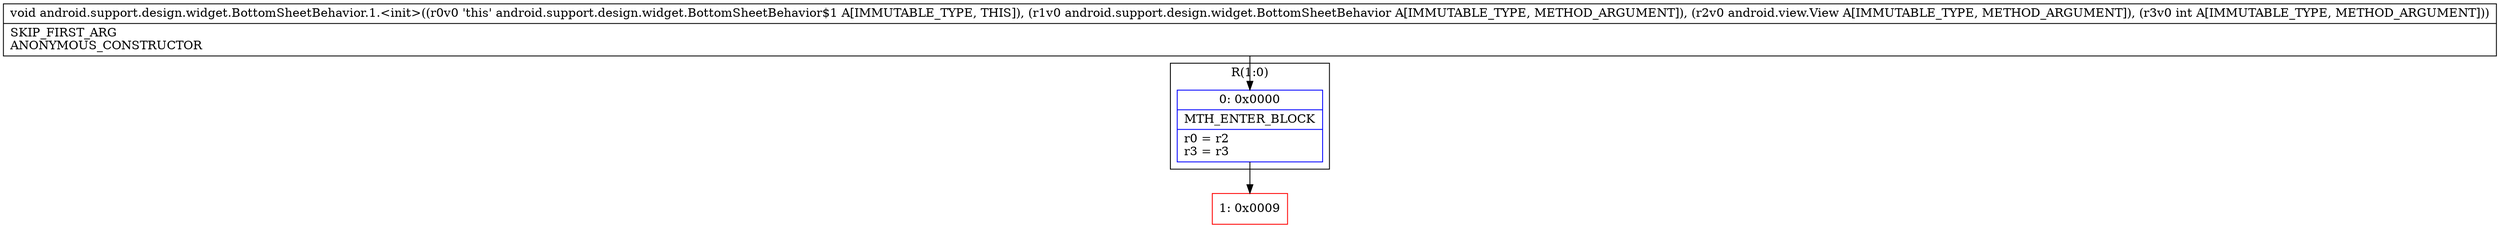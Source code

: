 digraph "CFG forandroid.support.design.widget.BottomSheetBehavior.1.\<init\>(Landroid\/support\/design\/widget\/BottomSheetBehavior;Landroid\/view\/View;I)V" {
subgraph cluster_Region_1150240282 {
label = "R(1:0)";
node [shape=record,color=blue];
Node_0 [shape=record,label="{0\:\ 0x0000|MTH_ENTER_BLOCK\l|r0 = r2\lr3 = r3\l}"];
}
Node_1 [shape=record,color=red,label="{1\:\ 0x0009}"];
MethodNode[shape=record,label="{void android.support.design.widget.BottomSheetBehavior.1.\<init\>((r0v0 'this' android.support.design.widget.BottomSheetBehavior$1 A[IMMUTABLE_TYPE, THIS]), (r1v0 android.support.design.widget.BottomSheetBehavior A[IMMUTABLE_TYPE, METHOD_ARGUMENT]), (r2v0 android.view.View A[IMMUTABLE_TYPE, METHOD_ARGUMENT]), (r3v0 int A[IMMUTABLE_TYPE, METHOD_ARGUMENT]))  | SKIP_FIRST_ARG\lANONYMOUS_CONSTRUCTOR\l}"];
MethodNode -> Node_0;
Node_0 -> Node_1;
}

